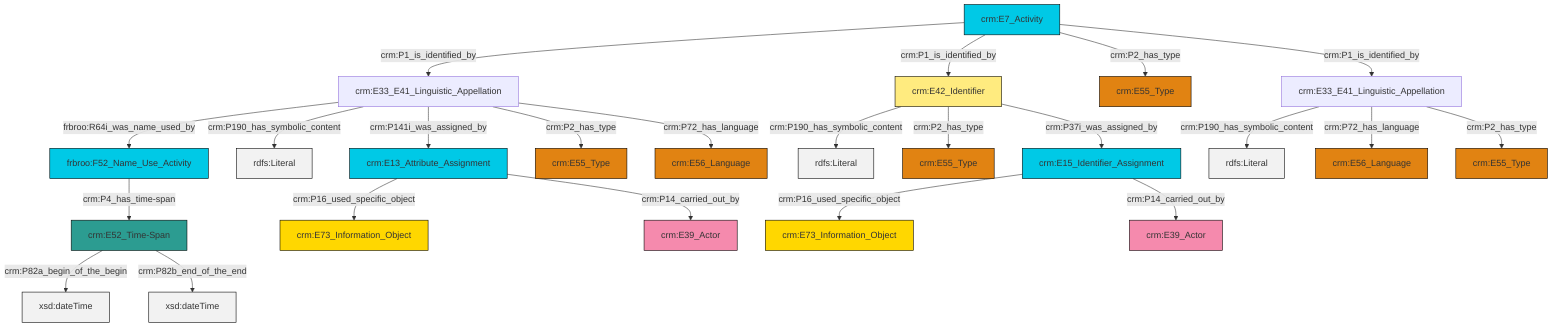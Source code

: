 graph TD
classDef Literal fill:#f2f2f2,stroke:#000000;
classDef CRM_Entity fill:#FFFFFF,stroke:#000000;
classDef Temporal_Entity fill:#00C9E6, stroke:#000000;
classDef Type fill:#E18312, stroke:#000000;
classDef Time-Span fill:#2C9C91, stroke:#000000;
classDef Appellation fill:#FFEB7F, stroke:#000000;
classDef Place fill:#008836, stroke:#000000;
classDef Persistent_Item fill:#B266B2, stroke:#000000;
classDef Conceptual_Object fill:#FFD700, stroke:#000000;
classDef Physical_Thing fill:#D2B48C, stroke:#000000;
classDef Actor fill:#f58aad, stroke:#000000;
classDef PC_Classes fill:#4ce600, stroke:#000000;
classDef Multi fill:#cccccc,stroke:#000000;

2["crm:E52_Time-Span"]:::Time-Span -->|crm:P82a_begin_of_the_begin| 3[xsd:dateTime]:::Literal
4["crm:E33_E41_Linguistic_Appellation"]:::Default -->|crm:P190_has_symbolic_content| 5[rdfs:Literal]:::Literal
6["crm:E42_Identifier"]:::Appellation -->|crm:P190_has_symbolic_content| 7[rdfs:Literal]:::Literal
6["crm:E42_Identifier"]:::Appellation -->|crm:P2_has_type| 8["crm:E55_Type"]:::Type
9["crm:E15_Identifier_Assignment"]:::Temporal_Entity -->|crm:P16_used_specific_object| 10["crm:E73_Information_Object"]:::Conceptual_Object
9["crm:E15_Identifier_Assignment"]:::Temporal_Entity -->|crm:P14_carried_out_by| 13["crm:E39_Actor"]:::Actor
14["crm:E7_Activity"]:::Temporal_Entity -->|crm:P1_is_identified_by| 15["crm:E33_E41_Linguistic_Appellation"]:::Default
16["crm:E13_Attribute_Assignment"]:::Temporal_Entity -->|crm:P16_used_specific_object| 17["crm:E73_Information_Object"]:::Conceptual_Object
16["crm:E13_Attribute_Assignment"]:::Temporal_Entity -->|crm:P14_carried_out_by| 11["crm:E39_Actor"]:::Actor
4["crm:E33_E41_Linguistic_Appellation"]:::Default -->|crm:P72_has_language| 0["crm:E56_Language"]:::Type
15["crm:E33_E41_Linguistic_Appellation"]:::Default -->|frbroo:R64i_was_name_used_by| 20["frbroo:F52_Name_Use_Activity"]:::Temporal_Entity
15["crm:E33_E41_Linguistic_Appellation"]:::Default -->|crm:P190_has_symbolic_content| 26[rdfs:Literal]:::Literal
14["crm:E7_Activity"]:::Temporal_Entity -->|crm:P1_is_identified_by| 6["crm:E42_Identifier"]:::Appellation
4["crm:E33_E41_Linguistic_Appellation"]:::Default -->|crm:P2_has_type| 22["crm:E55_Type"]:::Type
15["crm:E33_E41_Linguistic_Appellation"]:::Default -->|crm:P141i_was_assigned_by| 16["crm:E13_Attribute_Assignment"]:::Temporal_Entity
20["frbroo:F52_Name_Use_Activity"]:::Temporal_Entity -->|crm:P4_has_time-span| 2["crm:E52_Time-Span"]:::Time-Span
14["crm:E7_Activity"]:::Temporal_Entity -->|crm:P2_has_type| 18["crm:E55_Type"]:::Type
15["crm:E33_E41_Linguistic_Appellation"]:::Default -->|crm:P2_has_type| 27["crm:E55_Type"]:::Type
14["crm:E7_Activity"]:::Temporal_Entity -->|crm:P1_is_identified_by| 4["crm:E33_E41_Linguistic_Appellation"]:::Default
2["crm:E52_Time-Span"]:::Time-Span -->|crm:P82b_end_of_the_end| 30[xsd:dateTime]:::Literal
15["crm:E33_E41_Linguistic_Appellation"]:::Default -->|crm:P72_has_language| 34["crm:E56_Language"]:::Type
6["crm:E42_Identifier"]:::Appellation -->|crm:P37i_was_assigned_by| 9["crm:E15_Identifier_Assignment"]:::Temporal_Entity